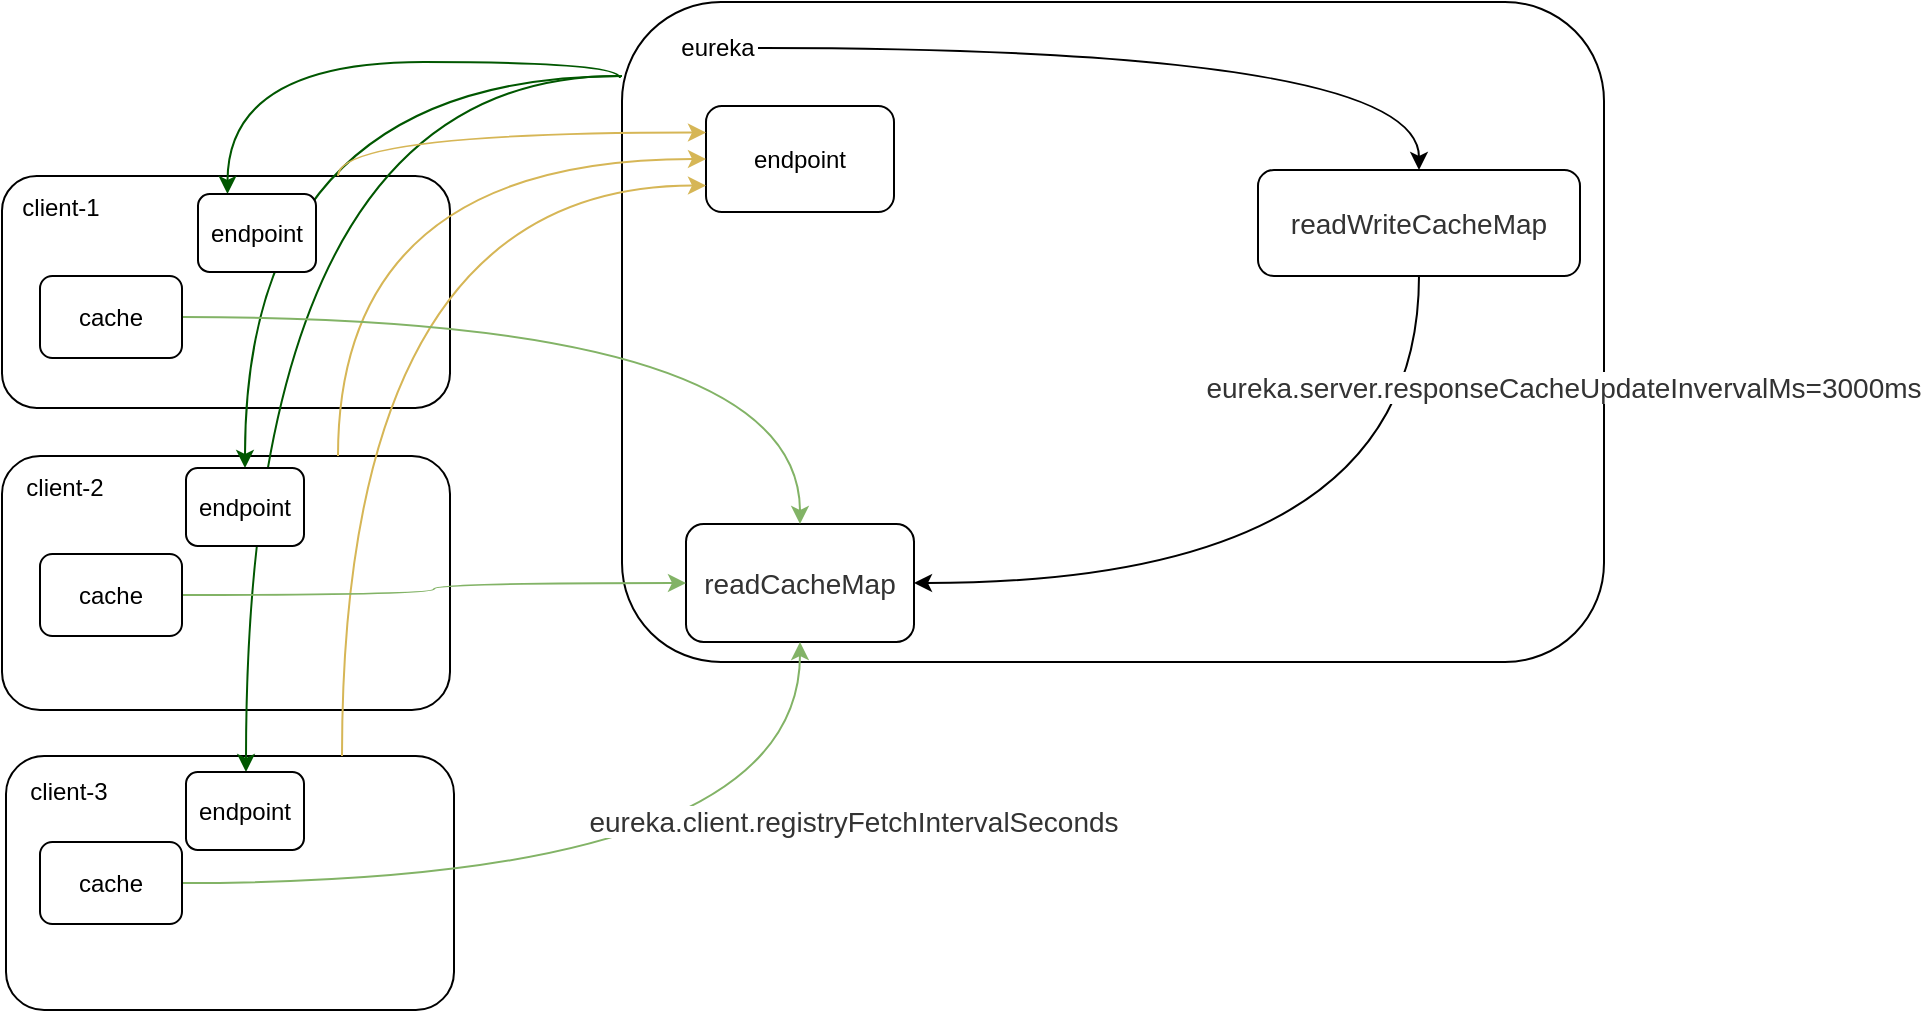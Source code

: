 <mxfile version="14.0.3" type="github"><diagram id="6a731a19-8d31-9384-78a2-239565b7b9f0" name="Page-1"><mxGraphModel dx="2066" dy="622" grid="0" gridSize="10" guides="1" tooltips="1" connect="1" arrows="1" fold="1" page="1" pageScale="1" pageWidth="1169" pageHeight="827" background="#ffffff" math="0" shadow="0"><root><mxCell id="0"/><mxCell id="1" parent="0"/><mxCell id="buNckSWj5emS7Kjxxqf6-1" value="" style="rounded=1;whiteSpace=wrap;html=1;" vertex="1" parent="1"><mxGeometry x="-24" y="208" width="224" height="116" as="geometry"/></mxCell><mxCell id="buNckSWj5emS7Kjxxqf6-2" value="" style="rounded=1;whiteSpace=wrap;html=1;" vertex="1" parent="1"><mxGeometry x="-24" y="348" width="224" height="127" as="geometry"/></mxCell><mxCell id="buNckSWj5emS7Kjxxqf6-3" value="" style="rounded=1;whiteSpace=wrap;html=1;" vertex="1" parent="1"><mxGeometry x="-22" y="498" width="224" height="127" as="geometry"/></mxCell><mxCell id="buNckSWj5emS7Kjxxqf6-40" style="edgeStyle=orthogonalEdgeStyle;curved=1;orthogonalLoop=1;jettySize=auto;html=1;entryX=0.25;entryY=0;entryDx=0;entryDy=0;shadow=0;fillColor=#008a00;strokeColor=#005700;" edge="1" parent="1" target="buNckSWj5emS7Kjxxqf6-37"><mxGeometry relative="1" as="geometry"><mxPoint x="285" y="159" as="sourcePoint"/><Array as="points"><mxPoint x="285" y="151"/><mxPoint x="89" y="151"/></Array></mxGeometry></mxCell><mxCell id="buNckSWj5emS7Kjxxqf6-41" style="edgeStyle=orthogonalEdgeStyle;curved=1;orthogonalLoop=1;jettySize=auto;html=1;entryX=0.5;entryY=0;entryDx=0;entryDy=0;shadow=0;fillColor=#008a00;strokeColor=#005700;exitX=0;exitY=0.112;exitDx=0;exitDy=0;exitPerimeter=0;" edge="1" parent="1" source="buNckSWj5emS7Kjxxqf6-4" target="buNckSWj5emS7Kjxxqf6-38"><mxGeometry relative="1" as="geometry"><mxPoint x="286" y="147" as="sourcePoint"/></mxGeometry></mxCell><mxCell id="buNckSWj5emS7Kjxxqf6-42" style="edgeStyle=orthogonalEdgeStyle;curved=1;orthogonalLoop=1;jettySize=auto;html=1;exitX=-0.004;exitY=0.112;exitDx=0;exitDy=0;shadow=0;exitPerimeter=0;fillColor=#008a00;strokeColor=#005700;" edge="1" parent="1" source="buNckSWj5emS7Kjxxqf6-4" target="buNckSWj5emS7Kjxxqf6-39"><mxGeometry relative="1" as="geometry"><Array as="points"><mxPoint x="98" y="158"/></Array></mxGeometry></mxCell><mxCell id="buNckSWj5emS7Kjxxqf6-4" value="" style="rounded=1;whiteSpace=wrap;html=1;" vertex="1" parent="1"><mxGeometry x="286" y="121" width="491" height="330" as="geometry"/></mxCell><mxCell id="buNckSWj5emS7Kjxxqf6-14" style="edgeStyle=orthogonalEdgeStyle;curved=1;orthogonalLoop=1;jettySize=auto;html=1;exitX=1;exitY=0.5;exitDx=0;exitDy=0;entryX=0.5;entryY=0;entryDx=0;entryDy=0;shadow=0;" edge="1" parent="1" source="buNckSWj5emS7Kjxxqf6-5" target="buNckSWj5emS7Kjxxqf6-9"><mxGeometry relative="1" as="geometry"/></mxCell><mxCell id="buNckSWj5emS7Kjxxqf6-5" value="eureka" style="text;html=1;strokeColor=none;fillColor=none;align=center;verticalAlign=middle;whiteSpace=wrap;rounded=0;" vertex="1" parent="1"><mxGeometry x="314" y="134" width="40" height="20" as="geometry"/></mxCell><mxCell id="buNckSWj5emS7Kjxxqf6-8" value="&lt;div style=&quot;text-align: left ; line-height: 1.75 ; font-size: 14px&quot;&gt;&lt;span style=&quot;font-family: &amp;#34;arial&amp;#34; ; color: rgb(51 , 51 , 51) ; background-color: rgb(255 , 255 , 255)&quot;&gt;readCacheMap&lt;/span&gt;&lt;/div&gt;" style="rounded=1;whiteSpace=wrap;html=1;" vertex="1" parent="1"><mxGeometry x="318" y="382" width="114" height="59" as="geometry"/></mxCell><mxCell id="buNckSWj5emS7Kjxxqf6-15" style="edgeStyle=orthogonalEdgeStyle;curved=1;orthogonalLoop=1;jettySize=auto;html=1;exitX=0.5;exitY=1;exitDx=0;exitDy=0;entryX=1;entryY=0.5;entryDx=0;entryDy=0;shadow=0;" edge="1" parent="1" source="buNckSWj5emS7Kjxxqf6-9" target="buNckSWj5emS7Kjxxqf6-8"><mxGeometry relative="1" as="geometry"/></mxCell><mxCell id="buNckSWj5emS7Kjxxqf6-9" value="&lt;div style=&quot;text-align: left ; line-height: 1.75 ; font-size: 14px&quot;&gt;&lt;span style=&quot;font-family: &amp;#34;arial&amp;#34; ; color: rgb(51 , 51 , 51) ; background-color: rgb(255 , 255 , 255)&quot;&gt;readWriteCacheMap&lt;/span&gt;&lt;/div&gt;" style="rounded=1;whiteSpace=wrap;html=1;" vertex="1" parent="1"><mxGeometry x="604" y="205" width="161" height="53" as="geometry"/></mxCell><mxCell id="buNckSWj5emS7Kjxxqf6-16" value="&lt;div style=&quot;text-align: left ; line-height: 1.75 ; font-size: 14px&quot;&gt;&lt;span style=&quot;font-family: &amp;#34;arial&amp;#34; ; color: rgb(51 , 51 , 51) ; background-color: rgb(255 , 255 , 255)&quot;&gt;eureka.server.responseCacheUpdateInvervalMs=3000ms&lt;/span&gt;&lt;/div&gt;" style="text;html=1;strokeColor=none;fillColor=none;align=center;verticalAlign=middle;whiteSpace=wrap;rounded=0;" vertex="1" parent="1"><mxGeometry x="737" y="304" width="40" height="20" as="geometry"/></mxCell><mxCell id="buNckSWj5emS7Kjxxqf6-18" value="endpoint" style="rounded=1;whiteSpace=wrap;html=1;" vertex="1" parent="1"><mxGeometry x="328" y="173" width="94" height="53" as="geometry"/></mxCell><mxCell id="buNckSWj5emS7Kjxxqf6-21" style="edgeStyle=orthogonalEdgeStyle;curved=1;orthogonalLoop=1;jettySize=auto;html=1;exitX=0.75;exitY=0;exitDx=0;exitDy=0;entryX=0;entryY=0.75;entryDx=0;entryDy=0;shadow=0;fillColor=#fff2cc;strokeColor=#d6b656;" edge="1" parent="1" source="buNckSWj5emS7Kjxxqf6-3" target="buNckSWj5emS7Kjxxqf6-18"><mxGeometry relative="1" as="geometry"/></mxCell><mxCell id="buNckSWj5emS7Kjxxqf6-20" style="edgeStyle=orthogonalEdgeStyle;curved=1;orthogonalLoop=1;jettySize=auto;html=1;exitX=0.75;exitY=0;exitDx=0;exitDy=0;entryX=0;entryY=0.5;entryDx=0;entryDy=0;shadow=0;fillColor=#fff2cc;strokeColor=#d6b656;" edge="1" parent="1" source="buNckSWj5emS7Kjxxqf6-2" target="buNckSWj5emS7Kjxxqf6-18"><mxGeometry relative="1" as="geometry"/></mxCell><mxCell id="buNckSWj5emS7Kjxxqf6-19" style="edgeStyle=orthogonalEdgeStyle;curved=1;orthogonalLoop=1;jettySize=auto;html=1;exitX=0.75;exitY=0;exitDx=0;exitDy=0;entryX=0;entryY=0.25;entryDx=0;entryDy=0;shadow=0;fillColor=#fff2cc;strokeColor=#d6b656;" edge="1" parent="1" source="buNckSWj5emS7Kjxxqf6-1" target="buNckSWj5emS7Kjxxqf6-18"><mxGeometry relative="1" as="geometry"/></mxCell><mxCell id="buNckSWj5emS7Kjxxqf6-22" value="client-2" style="text;html=1;strokeColor=none;fillColor=none;align=center;verticalAlign=middle;whiteSpace=wrap;rounded=0;" vertex="1" parent="1"><mxGeometry x="-18" y="354" width="51" height="20" as="geometry"/></mxCell><mxCell id="buNckSWj5emS7Kjxxqf6-23" value="client-1" style="text;html=1;strokeColor=none;fillColor=none;align=center;verticalAlign=middle;whiteSpace=wrap;rounded=0;" vertex="1" parent="1"><mxGeometry x="-20" y="214" width="51" height="20" as="geometry"/></mxCell><mxCell id="buNckSWj5emS7Kjxxqf6-24" value="client-3" style="text;html=1;strokeColor=none;fillColor=none;align=center;verticalAlign=middle;whiteSpace=wrap;rounded=0;" vertex="1" parent="1"><mxGeometry x="-16" y="506" width="51" height="20" as="geometry"/></mxCell><mxCell id="buNckSWj5emS7Kjxxqf6-34" style="edgeStyle=orthogonalEdgeStyle;curved=1;orthogonalLoop=1;jettySize=auto;html=1;exitX=1;exitY=0.5;exitDx=0;exitDy=0;entryX=0;entryY=0.5;entryDx=0;entryDy=0;shadow=0;fillColor=#d5e8d4;strokeColor=#82b366;" edge="1" parent="1" source="buNckSWj5emS7Kjxxqf6-25" target="buNckSWj5emS7Kjxxqf6-8"><mxGeometry relative="1" as="geometry"/></mxCell><mxCell id="buNckSWj5emS7Kjxxqf6-25" value="cache" style="rounded=1;whiteSpace=wrap;html=1;" vertex="1" parent="1"><mxGeometry x="-5" y="397" width="71" height="41" as="geometry"/></mxCell><mxCell id="buNckSWj5emS7Kjxxqf6-32" style="edgeStyle=orthogonalEdgeStyle;curved=1;orthogonalLoop=1;jettySize=auto;html=1;exitX=1;exitY=0.5;exitDx=0;exitDy=0;shadow=0;fillColor=#d5e8d4;strokeColor=#82b366;" edge="1" parent="1" source="buNckSWj5emS7Kjxxqf6-26" target="buNckSWj5emS7Kjxxqf6-8"><mxGeometry relative="1" as="geometry"/></mxCell><mxCell id="buNckSWj5emS7Kjxxqf6-26" value="cache" style="rounded=1;whiteSpace=wrap;html=1;" vertex="1" parent="1"><mxGeometry x="-5" y="541" width="71" height="41" as="geometry"/></mxCell><mxCell id="buNckSWj5emS7Kjxxqf6-33" style="edgeStyle=orthogonalEdgeStyle;curved=1;orthogonalLoop=1;jettySize=auto;html=1;exitX=1;exitY=0.5;exitDx=0;exitDy=0;entryX=0.5;entryY=0;entryDx=0;entryDy=0;shadow=0;fillColor=#d5e8d4;strokeColor=#82b366;" edge="1" parent="1" source="buNckSWj5emS7Kjxxqf6-27" target="buNckSWj5emS7Kjxxqf6-8"><mxGeometry relative="1" as="geometry"/></mxCell><mxCell id="buNckSWj5emS7Kjxxqf6-27" value="cache" style="rounded=1;whiteSpace=wrap;html=1;" vertex="1" parent="1"><mxGeometry x="-5" y="258" width="71" height="41" as="geometry"/></mxCell><mxCell id="buNckSWj5emS7Kjxxqf6-35" value="&lt;div style=&quot;text-align: left ; line-height: 1.75 ; font-size: 14px&quot;&gt;&lt;span style=&quot;font-family: &amp;#34;arial&amp;#34; ; color: rgb(51 , 51 , 51) ; background-color: rgb(255 , 255 , 255)&quot;&gt;eureka.client.registryFetchIntervalSeconds&lt;/span&gt;&lt;/div&gt;" style="text;html=1;strokeColor=none;fillColor=none;align=center;verticalAlign=middle;whiteSpace=wrap;rounded=0;" vertex="1" parent="1"><mxGeometry x="382" y="521" width="40" height="20" as="geometry"/></mxCell><mxCell id="buNckSWj5emS7Kjxxqf6-37" value="endpoint" style="rounded=1;whiteSpace=wrap;html=1;" vertex="1" parent="1"><mxGeometry x="74" y="217" width="59" height="39" as="geometry"/></mxCell><mxCell id="buNckSWj5emS7Kjxxqf6-38" value="endpoint" style="rounded=1;whiteSpace=wrap;html=1;" vertex="1" parent="1"><mxGeometry x="68" y="354" width="59" height="39" as="geometry"/></mxCell><mxCell id="buNckSWj5emS7Kjxxqf6-39" value="endpoint" style="rounded=1;whiteSpace=wrap;html=1;" vertex="1" parent="1"><mxGeometry x="68" y="506" width="59" height="39" as="geometry"/></mxCell></root></mxGraphModel></diagram></mxfile>